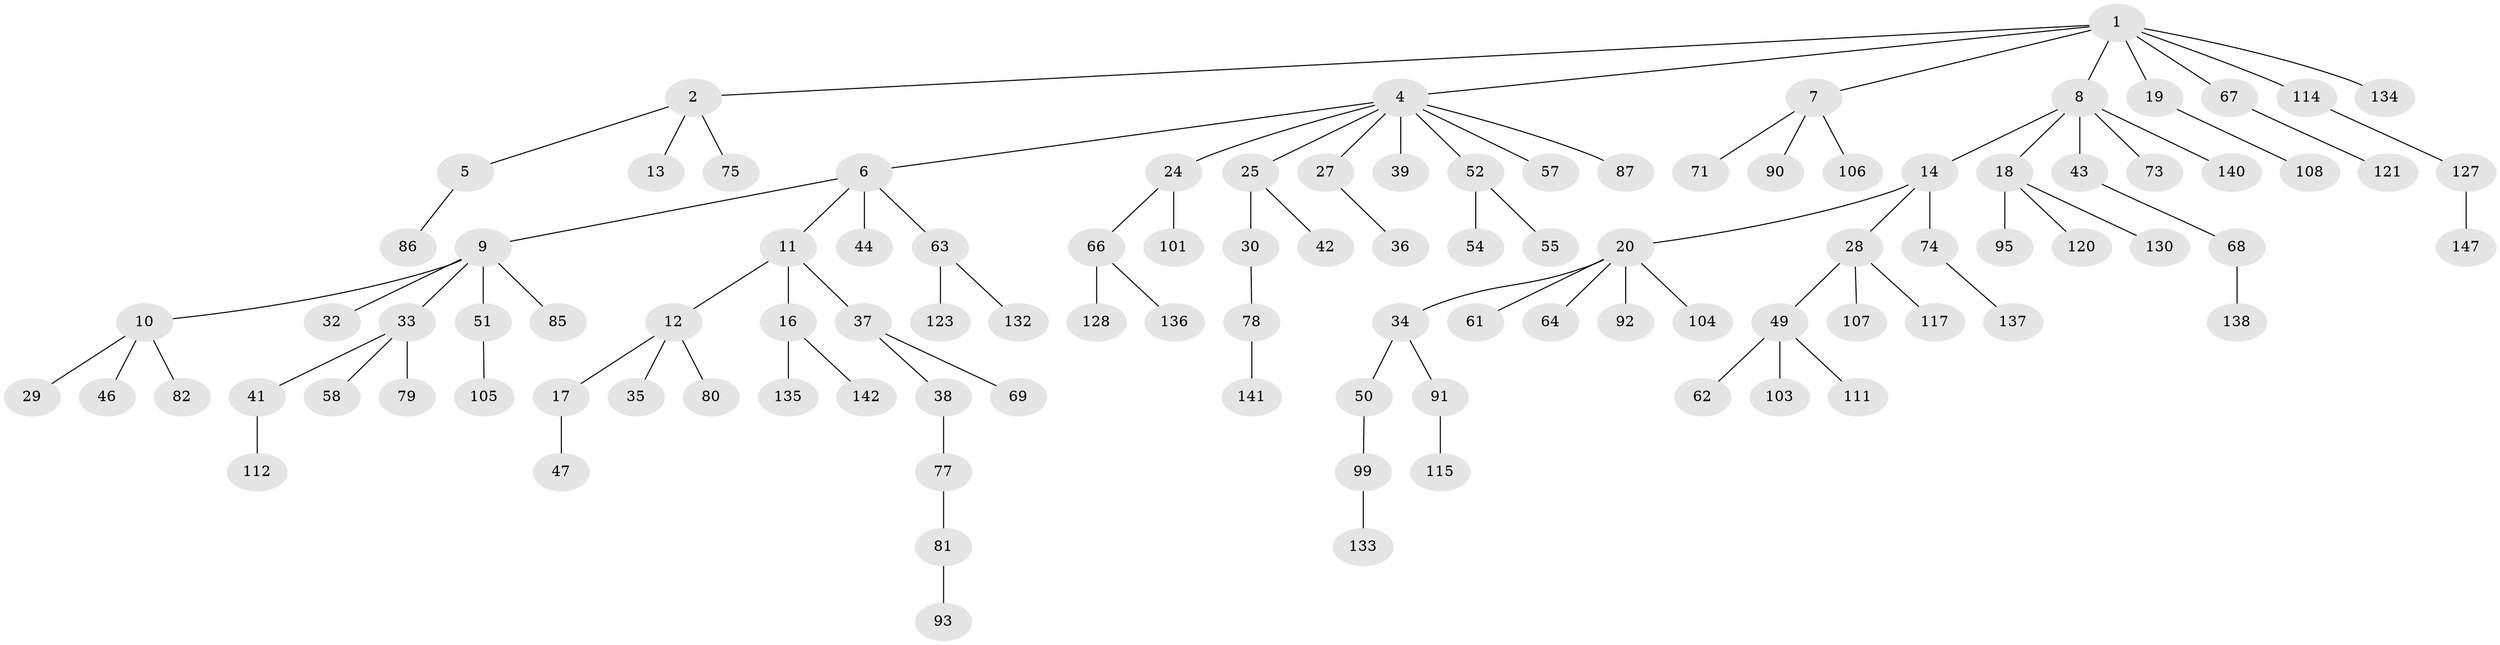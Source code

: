 // Generated by graph-tools (version 1.1) at 2025/24/03/03/25 07:24:07]
// undirected, 102 vertices, 101 edges
graph export_dot {
graph [start="1"]
  node [color=gray90,style=filled];
  1 [super="+3"];
  2 [super="+23"];
  4 [super="+21"];
  5 [super="+70"];
  6 [super="+31"];
  7 [super="+76"];
  8 [super="+98"];
  9 [super="+22"];
  10;
  11 [super="+53"];
  12 [super="+15"];
  13;
  14 [super="+26"];
  16;
  17;
  18 [super="+59"];
  19 [super="+124"];
  20 [super="+48"];
  24 [super="+60"];
  25 [super="+72"];
  27;
  28 [super="+126"];
  29 [super="+40"];
  30;
  32;
  33 [super="+144"];
  34 [super="+65"];
  35;
  36 [super="+109"];
  37;
  38 [super="+45"];
  39 [super="+83"];
  41;
  42 [super="+102"];
  43;
  44;
  46 [super="+143"];
  47 [super="+110"];
  49 [super="+56"];
  50;
  51 [super="+119"];
  52 [super="+96"];
  54;
  55;
  57 [super="+116"];
  58;
  61 [super="+94"];
  62 [super="+129"];
  63 [super="+89"];
  64;
  66 [super="+88"];
  67;
  68 [super="+139"];
  69 [super="+113"];
  71;
  73;
  74 [super="+131"];
  75;
  77 [super="+146"];
  78;
  79 [super="+97"];
  80;
  81;
  82 [super="+84"];
  85;
  86;
  87;
  90;
  91;
  92;
  93 [super="+100"];
  95;
  99 [super="+118"];
  101;
  103 [super="+145"];
  104;
  105;
  106;
  107;
  108;
  111;
  112;
  114;
  115 [super="+125"];
  117 [super="+122"];
  120;
  121;
  123;
  127;
  128;
  130;
  132;
  133;
  134;
  135;
  136;
  137;
  138;
  140;
  141;
  142;
  147;
  1 -- 2;
  1 -- 134;
  1 -- 114;
  1 -- 67;
  1 -- 4;
  1 -- 19;
  1 -- 7;
  1 -- 8;
  2 -- 5;
  2 -- 13;
  2 -- 75;
  4 -- 6;
  4 -- 25;
  4 -- 27;
  4 -- 39;
  4 -- 52;
  4 -- 57;
  4 -- 87;
  4 -- 24;
  5 -- 86;
  6 -- 9;
  6 -- 11;
  6 -- 44;
  6 -- 63;
  7 -- 71;
  7 -- 90;
  7 -- 106;
  8 -- 14;
  8 -- 18;
  8 -- 43;
  8 -- 73;
  8 -- 140;
  9 -- 10;
  9 -- 33;
  9 -- 32;
  9 -- 51;
  9 -- 85;
  10 -- 29;
  10 -- 46;
  10 -- 82;
  11 -- 12;
  11 -- 16;
  11 -- 37;
  12 -- 17;
  12 -- 35;
  12 -- 80;
  14 -- 20;
  14 -- 28;
  14 -- 74;
  16 -- 135;
  16 -- 142;
  17 -- 47;
  18 -- 95;
  18 -- 120;
  18 -- 130;
  19 -- 108;
  20 -- 34;
  20 -- 61;
  20 -- 64;
  20 -- 104;
  20 -- 92;
  24 -- 66;
  24 -- 101;
  25 -- 30;
  25 -- 42;
  27 -- 36;
  28 -- 49;
  28 -- 107;
  28 -- 117;
  30 -- 78;
  33 -- 41;
  33 -- 58;
  33 -- 79;
  34 -- 50;
  34 -- 91;
  37 -- 38;
  37 -- 69;
  38 -- 77;
  41 -- 112;
  43 -- 68;
  49 -- 62;
  49 -- 103;
  49 -- 111;
  50 -- 99;
  51 -- 105;
  52 -- 54;
  52 -- 55;
  63 -- 132;
  63 -- 123;
  66 -- 128;
  66 -- 136;
  67 -- 121;
  68 -- 138;
  74 -- 137;
  77 -- 81;
  78 -- 141;
  81 -- 93;
  91 -- 115;
  99 -- 133;
  114 -- 127;
  127 -- 147;
}

